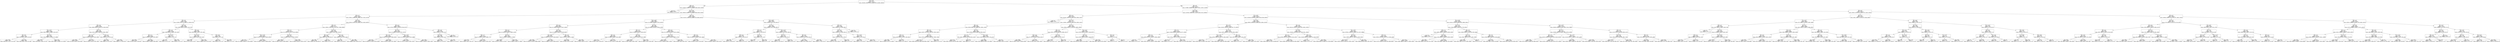 digraph Tree {
node [shape=box] ;
0 [label="X[3] <= 63.5\ngini = 0.767\nsamples = 11102116\nvalue = [3315652, 5201900, 2061, 5143640, 28776, 1815065, 2062055]"] ;
1 [label="X[8] <= 1.5\ngini = 0.757\nsamples = 4820470\nvalue = [1548755, 2538098, 770, 2054469, 10466, 655491, 819459]"] ;
0 -> 1 [labeldistance=2.5, labelangle=45, headlabel="True"] ;
2 [label="gini = 0.0\nsamples = 540232\nvalue = [855225, 0, 0, 0, 0, 0, 0]"] ;
1 -> 2 ;
3 [label="X[2] <= 124.5\ngini = 0.733\nsamples = 4280238\nvalue = [693530, 2538098, 770, 2054469, 10466, 655491, 819459]"] ;
1 -> 3 ;
4 [label="X[6] <= 1.5\ngini = 0.741\nsamples = 2285420\nvalue = [378051, 1218658, 339, 1188581, 3267, 375231, 452706]"] ;
3 -> 4 ;
5 [label="X[0] <= 0.5\ngini = 0.742\nsamples = 325852\nvalue = [102409, 167471, 19, 158926, 212, 20938, 65732]"] ;
4 -> 5 ;
6 [label="X[9] <= 0.5\ngini = 0.769\nsamples = 192493\nvalue = [68530, 69352, 19, 89142, 210, 16168, 61003]"] ;
5 -> 6 ;
7 [label="X[2] <= 123.5\ngini = 0.745\nsamples = 102993\nvalue = [36615, 43000, 15, 49688, 0, 306, 33317]"] ;
6 -> 7 ;
8 [label="X[4] <= 9.5\ngini = 0.744\nsamples = 10138\nvalue = [4758, 4476, 2, 3942, 0, 69, 2831]"] ;
7 -> 8 ;
9 [label="gini = 0.726\nsamples = 5658\nvalue = [2308, 3227, 0, 2157, 0, 24, 1232]"] ;
8 -> 9 ;
10 [label="gini = 0.738\nsamples = 4480\nvalue = [2450, 1249, 2, 1785, 0, 45, 1599]"] ;
8 -> 10 ;
11 [label="X[3] <= 43.5\ngini = 0.744\nsamples = 92855\nvalue = [31857, 38524, 13, 45746, 0, 237, 30486]"] ;
7 -> 11 ;
12 [label="gini = 0.694\nsamples = 3714\nvalue = [1300, 2543, 0, 1463, 0, 10, 576]"] ;
11 -> 12 ;
13 [label="gini = 0.744\nsamples = 89141\nvalue = [30557, 35981, 13, 44283, 0, 227, 29910]"] ;
11 -> 13 ;
14 [label="X[8] <= 2.5\ngini = 0.786\nsamples = 89500\nvalue = [31915, 26352, 4, 39454, 210, 15862, 27686]"] ;
6 -> 14 ;
15 [label="X[4] <= 4.5\ngini = 0.726\nsamples = 68953\nvalue = [0, 26352, 0, 39454, 0, 15535, 27686]"] ;
14 -> 15 ;
16 [label="gini = 0.665\nsamples = 47808\nvalue = [0, 21153, 0, 28378, 0, 338, 25786]"] ;
15 -> 16 ;
17 [label="gini = 0.655\nsamples = 21145\nvalue = [0, 5199, 0, 11076, 0, 15197, 1900]"] ;
15 -> 17 ;
18 [label="X[5] <= 1.5\ngini = 0.033\nsamples = 20547\nvalue = [31915, 0, 4, 0, 210, 327, 0]"] ;
14 -> 18 ;
19 [label="gini = 0.106\nsamples = 1899\nvalue = [2863, 0, 3, 0, 61, 103, 0]"] ;
18 -> 19 ;
20 [label="gini = 0.025\nsamples = 18648\nvalue = [29052, 0, 1, 0, 149, 224, 0]"] ;
18 -> 20 ;
21 [label="X[0] <= 1.5\ngini = 0.649\nsamples = 133359\nvalue = [33879, 98119, 0, 69784, 2, 4770, 4729]"] ;
5 -> 21 ;
22 [label="X[8] <= 2.5\ngini = 0.623\nsamples = 107544\nvalue = [24636, 88759, 0, 49409, 0, 3875, 3687]"] ;
21 -> 22 ;
23 [label="X[5] <= 1.5\ngini = 0.513\nsamples = 91868\nvalue = [0, 88759, 0, 49409, 0, 3872, 3687]"] ;
22 -> 23 ;
24 [label="gini = 0.653\nsamples = 5064\nvalue = [0, 2472, 0, 3801, 0, 1018, 687]"] ;
23 -> 24 ;
25 [label="gini = 0.497\nsamples = 86804\nvalue = [0, 86287, 0, 45608, 0, 2854, 3000]"] ;
23 -> 25 ;
26 [label="X[10] <= 233.5\ngini = 0.0\nsamples = 15676\nvalue = [24636, 0, 0, 0, 0, 3, 0]"] ;
22 -> 26 ;
27 [label="gini = 0.0\nsamples = 8312\nvalue = [13071, 0, 0, 0, 0, 0, 0]"] ;
26 -> 27 ;
28 [label="gini = 0.001\nsamples = 7364\nvalue = [11565, 0, 0, 0, 0, 3, 0]"] ;
26 -> 28 ;
29 [label="X[8] <= 2.5\ngini = 0.648\nsamples = 25815\nvalue = [9243, 9360, 0, 20375, 2, 895, 1042]"] ;
21 -> 29 ;
30 [label="X[10] <= 207.0\ngini = 0.497\nsamples = 19917\nvalue = [0, 9360, 0, 20375, 0, 893, 1042]"] ;
29 -> 30 ;
31 [label="gini = 0.408\nsamples = 608\nvalue = [0, 711, 0, 202, 0, 14, 35]"] ;
30 -> 31 ;
32 [label="gini = 0.487\nsamples = 19309\nvalue = [0, 8649, 0, 20173, 0, 879, 1007]"] ;
30 -> 32 ;
33 [label="X[3] <= 61.5\ngini = 0.001\nsamples = 5898\nvalue = [9243, 0, 0, 0, 2, 2, 0]"] ;
29 -> 33 ;
34 [label="gini = 0.0\nsamples = 5832\nvalue = [9144, 0, 0, 0, 0, 2, 0]"] ;
33 -> 34 ;
35 [label="gini = 0.039\nsamples = 66\nvalue = [99, 0, 0, 0, 2, 0, 0]"] ;
33 -> 35 ;
36 [label="X[0] <= 0.5\ngini = 0.738\nsamples = 1959568\nvalue = [275642, 1051187, 320, 1029655, 3055, 354293, 386974]"] ;
4 -> 36 ;
37 [label="X[8] <= 2.5\ngini = 0.777\nsamples = 917197\nvalue = [168321, 237385, 320, 471726, 2967, 274948, 296804]"] ;
36 -> 37 ;
38 [label="X[9] <= 2.5\ngini = 0.73\nsamples = 807345\nvalue = [0, 237385, 0, 471726, 0, 272418, 296804]"] ;
37 -> 38 ;
39 [label="X[10] <= 210.5\ngini = 0.708\nsamples = 488135\nvalue = [0, 145377, 0, 290955, 0, 246225, 90925]"] ;
38 -> 39 ;
40 [label="gini = 0.717\nsamples = 297769\nvalue = [0, 112968, 0, 180529, 0, 117631, 60394]"] ;
39 -> 40 ;
41 [label="gini = 0.663\nsamples = 190366\nvalue = [0, 32409, 0, 110426, 0, 128594, 30531]"] ;
39 -> 41 ;
42 [label="X[3] <= 48.5\ngini = 0.67\nsamples = 319210\nvalue = [0, 92008, 0, 180771, 0, 26193, 205879]"] ;
38 -> 42 ;
43 [label="gini = 0.634\nsamples = 139933\nvalue = [0, 25093, 0, 91033, 0, 10935, 94405]"] ;
42 -> 43 ;
44 [label="gini = 0.686\nsamples = 179277\nvalue = [0, 66915, 0, 89738, 0, 15258, 111474]"] ;
42 -> 44 ;
45 [label="X[3] <= 47.5\ngini = 0.065\nsamples = 109852\nvalue = [168321, 0, 320, 0, 2967, 2530, 0]"] ;
37 -> 45 ;
46 [label="X[8] <= 4.5\ngini = 0.038\nsamples = 53838\nvalue = [83697, 0, 66, 0, 893, 690, 0]"] ;
45 -> 46 ;
47 [label="gini = 0.206\nsamples = 9285\nvalue = [13045, 0, 66, 0, 893, 690, 0]"] ;
46 -> 47 ;
48 [label="gini = 0.0\nsamples = 44553\nvalue = [70652, 0, 0, 0, 0, 0, 0]"] ;
46 -> 48 ;
49 [label="X[7] <= 0.5\ngini = 0.091\nsamples = 56014\nvalue = [84624, 0, 254, 0, 2074, 1840, 0]"] ;
45 -> 49 ;
50 [label="gini = 0.443\nsamples = 561\nvalue = [644, 0, 6, 0, 80, 168, 0]"] ;
49 -> 50 ;
51 [label="gini = 0.086\nsamples = 55453\nvalue = [83980, 0, 248, 0, 1994, 1672, 0]"] ;
49 -> 51 ;
52 [label="X[8] <= 2.5\ngini = 0.632\nsamples = 1042371\nvalue = [107321, 813802, 0, 557929, 88, 79345, 90170]"] ;
36 -> 52 ;
53 [label="X[3] <= 57.5\ngini = 0.584\nsamples = 974421\nvalue = [0, 813802, 0, 557929, 0, 79171, 90170]"] ;
52 -> 53 ;
54 [label="X[3] <= 52.5\ngini = 0.554\nsamples = 549405\nvalue = [0, 496773, 0, 295281, 0, 36856, 40081]"] ;
53 -> 54 ;
55 [label="gini = 0.55\nsamples = 504814\nvalue = [0, 456070, 0, 277026, 0, 32279, 33236]"] ;
54 -> 55 ;
56 [label="gini = 0.585\nsamples = 44591\nvalue = [0, 40703, 0, 18255, 0, 4577, 6845]"] ;
54 -> 56 ;
57 [label="X[2] <= 120.5\ngini = 0.615\nsamples = 425016\nvalue = [0, 317029, 0, 262648, 0, 42315, 50089]"] ;
53 -> 57 ;
58 [label="gini = 0.629\nsamples = 241819\nvalue = [0, 170172, 0, 153424, 0, 25957, 32745]"] ;
57 -> 58 ;
59 [label="gini = 0.594\nsamples = 183197\nvalue = [0, 146857, 0, 109224, 0, 16358, 17344]"] ;
57 -> 59 ;
60 [label="X[8] <= 4.0\ngini = 0.005\nsamples = 67950\nvalue = [107321, 0, 0, 0, 88, 174, 0]"] ;
52 -> 60 ;
61 [label="X[3] <= 59.5\ngini = 0.066\nsamples = 4895\nvalue = [7439, 0, 0, 0, 88, 174, 0]"] ;
60 -> 61 ;
62 [label="gini = 0.061\nsamples = 4190\nvalue = [6386, 0, 0, 0, 76, 130, 0]"] ;
61 -> 62 ;
63 [label="gini = 0.097\nsamples = 705\nvalue = [1053, 0, 0, 0, 12, 44, 0]"] ;
61 -> 63 ;
64 [label="gini = 0.0\nsamples = 63055\nvalue = [99882, 0, 0, 0, 0, 0, 0]"] ;
60 -> 64 ;
65 [label="X[8] <= 2.5\ngini = 0.718\nsamples = 1994818\nvalue = [315479, 1319440, 431, 865888, 7199, 280260, 366753]"] ;
3 -> 65 ;
66 [label="X[10] <= 239.5\ngini = 0.662\nsamples = 1786531\nvalue = [0, 1319440, 0, 865888, 0, 274761, 366753]"] ;
65 -> 66 ;
67 [label="X[4] <= 4.5\ngini = 0.655\nsamples = 905067\nvalue = [0, 704944, 0, 389182, 0, 141427, 196433]"] ;
66 -> 67 ;
68 [label="X[9] <= 2.5\ngini = 0.63\nsamples = 334148\nvalue = [0, 281540, 0, 106367, 0, 30988, 110166]"] ;
67 -> 68 ;
69 [label="X[9] <= 1.5\ngini = 0.57\nsamples = 136503\nvalue = [0, 129293, 0, 47819, 0, 30988, 7772]"] ;
68 -> 69 ;
70 [label="gini = 0.576\nsamples = 4231\nvalue = [0, 3852, 0, 1801, 0, 240, 747]"] ;
69 -> 70 ;
71 [label="gini = 0.569\nsamples = 132272\nvalue = [0, 125441, 0, 46018, 0, 30748, 7025]"] ;
69 -> 71 ;
72 [label="X[4] <= 2.5\ngini = 0.622\nsamples = 197645\nvalue = [0, 152247, 0, 58548, 0, 0, 102394]"] ;
68 -> 72 ;
73 [label="gini = 0.549\nsamples = 89821\nvalue = [0, 87371, 0, 27616, 0, 0, 27551]"] ;
72 -> 73 ;
74 [label="gini = 0.63\nsamples = 107824\nvalue = [0, 64876, 0, 30932, 0, 0, 74843]"] ;
72 -> 74 ;
75 [label="X[5] <= 2.5\ngini = 0.658\nsamples = 570919\nvalue = [0, 423404, 0, 282815, 0, 110439, 86267]"] ;
67 -> 75 ;
76 [label="X[3] <= 58.5\ngini = 0.662\nsamples = 541795\nvalue = [0, 393632, 0, 272779, 0, 110439, 80062]"] ;
75 -> 76 ;
77 [label="gini = 0.655\nsamples = 348604\nvalue = [0, 266744, 0, 161165, 0, 69894, 53589]"] ;
76 -> 77 ;
78 [label="gini = 0.669\nsamples = 193191\nvalue = [0, 126888, 0, 111614, 0, 40545, 26473]"] ;
76 -> 78 ;
79 [label="X[0] <= 0.5\ngini = 0.516\nsamples = 29124\nvalue = [0, 29772, 0, 10036, 0, 0, 6205]"] ;
75 -> 79 ;
80 [label="gini = 0.658\nsamples = 6662\nvalue = [0, 2740, 0, 3755, 0, 0, 4128]"] ;
79 -> 80 ;
81 [label="gini = 0.382\nsamples = 22462\nvalue = [0, 27032, 0, 6281, 0, 0, 2077]"] ;
79 -> 81 ;
82 [label="X[5] <= 0.5\ngini = 0.665\nsamples = 881464\nvalue = [0, 614496, 0, 476706, 0, 133334, 170320]"] ;
66 -> 82 ;
83 [label="X[9] <= 2.5\ngini = 0.712\nsamples = 88799\nvalue = [0, 36665, 0, 56510, 0, 19208, 28474]"] ;
82 -> 83 ;
84 [label="X[4] <= 7.5\ngini = 0.696\nsamples = 40187\nvalue = [0, 16488, 0, 26398, 0, 15414, 5486]"] ;
83 -> 84 ;
85 [label="gini = 0.711\nsamples = 12265\nvalue = [0, 5331, 0, 7697, 0, 2520, 3877]"] ;
84 -> 85 ;
86 [label="gini = 0.673\nsamples = 27922\nvalue = [0, 11157, 0, 18701, 0, 12894, 1609]"] ;
84 -> 86 ;
87 [label="X[0] <= 0.5\ngini = 0.687\nsamples = 48612\nvalue = [0, 20177, 0, 30112, 0, 3794, 22988]"] ;
83 -> 87 ;
88 [label="gini = 0.678\nsamples = 26935\nvalue = [0, 7569, 0, 14893, 0, 2936, 17208]"] ;
87 -> 88 ;
89 [label="gini = 0.642\nsamples = 21677\nvalue = [0, 12608, 0, 15219, 0, 858, 5780]"] ;
87 -> 89 ;
90 [label="X[0] <= 0.5\ngini = 0.654\nsamples = 792665\nvalue = [0, 577831, 0, 420196, 0, 114126, 141846]"] ;
82 -> 90 ;
91 [label="X[2] <= 138.5\ngini = 0.73\nsamples = 342959\nvalue = [0, 148810, 0, 190138, 0, 88089, 115753]"] ;
90 -> 91 ;
92 [label="gini = 0.728\nsamples = 338136\nvalue = [0, 147911, 0, 189540, 0, 84587, 113051]"] ;
91 -> 92 ;
93 [label="gini = 0.65\nsamples = 4823\nvalue = [0, 899, 0, 598, 0, 3502, 2702]"] ;
91 -> 93 ;
94 [label="X[4] <= 2.5\ngini = 0.529\nsamples = 449706\nvalue = [0, 429021, 0, 230058, 0, 26037, 26093]"] ;
90 -> 94 ;
95 [label="gini = 0.456\nsamples = 75555\nvalue = [0, 82232, 0, 31435, 0, 2162, 3622]"] ;
94 -> 95 ;
96 [label="gini = 0.541\nsamples = 374151\nvalue = [0, 346789, 0, 198623, 0, 23875, 22471]"] ;
94 -> 96 ;
97 [label="X[10] <= 249.5\ngini = 0.078\nsamples = 208287\nvalue = [315479, 0, 431, 0, 7199, 5499, 0]"] ;
65 -> 97 ;
98 [label="X[7] <= 1.5\ngini = 0.058\nsamples = 169804\nvalue = [259846, 0, 416, 0, 3895, 3669, 0]"] ;
97 -> 98 ;
99 [label="X[9] <= 2.5\ngini = 0.311\nsamples = 2173\nvalue = [2862, 0, 2, 0, 420, 209, 0]"] ;
98 -> 99 ;
100 [label="X[8] <= 4.5\ngini = 0.469\nsamples = 1267\nvalue = [1378, 0, 2, 0, 419, 195, 0]"] ;
99 -> 100 ;
101 [label="gini = 0.639\nsamples = 608\nvalue = [324, 0, 2, 0, 419, 195, 0]"] ;
100 -> 101 ;
102 [label="gini = 0.0\nsamples = 659\nvalue = [1054, 0, 0, 0, 0, 0, 0]"] ;
100 -> 102 ;
103 [label="X[4] <= 1.5\ngini = 0.02\nsamples = 906\nvalue = [1484, 0, 0, 0, 1, 14, 0]"] ;
99 -> 103 ;
104 [label="gini = 0.153\nsamples = 23\nvalue = [33, 0, 0, 0, 0, 3, 0]"] ;
103 -> 104 ;
105 [label="gini = 0.016\nsamples = 883\nvalue = [1451, 0, 0, 0, 1, 11, 0]"] ;
103 -> 105 ;
106 [label="X[10] <= 137.5\ngini = 0.054\nsamples = 167631\nvalue = [256984, 0, 414, 0, 3475, 3460, 0]"] ;
98 -> 106 ;
107 [label="X[8] <= 4.5\ngini = 0.152\nsamples = 4627\nvalue = [6748, 0, 0, 0, 332, 263, 0]"] ;
106 -> 107 ;
108 [label="gini = 0.302\nsamples = 2167\nvalue = [2826, 0, 0, 0, 332, 263, 0]"] ;
107 -> 108 ;
109 [label="gini = 0.0\nsamples = 2460\nvalue = [3922, 0, 0, 0, 0, 0, 0]"] ;
107 -> 109 ;
110 [label="X[0] <= 0.5\ngini = 0.052\nsamples = 163004\nvalue = [250236, 0, 414, 0, 3143, 3197, 0]"] ;
106 -> 110 ;
111 [label="gini = 0.065\nsamples = 114089\nvalue = [173682, 0, 413, 0, 2856, 2724, 0]"] ;
110 -> 111 ;
112 [label="gini = 0.02\nsamples = 48915\nvalue = [76554, 0, 1, 0, 287, 473, 0]"] ;
110 -> 112 ;
113 [label="X[8] <= 4.5\ngini = 0.158\nsamples = 38483\nvalue = [55633, 0, 15, 0, 3304, 1830, 0]"] ;
97 -> 113 ;
114 [label="X[9] <= 2.5\ngini = 0.408\nsamples = 12822\nvalue = [15162, 0, 15, 0, 3304, 1830, 0]"] ;
113 -> 114 ;
115 [label="X[1] <= 0.5\ngini = 0.521\nsamples = 7677\nvalue = [7670, 0, 10, 0, 3237, 1249, 0]"] ;
114 -> 115 ;
116 [label="gini = 0.544\nsamples = 7045\nvalue = [6708, 0, 10, 0, 3231, 1230, 0]"] ;
115 -> 116 ;
117 [label="gini = 0.05\nsamples = 632\nvalue = [962, 0, 0, 0, 6, 19, 0]"] ;
115 -> 117 ;
118 [label="X[7] <= 120.5\ngini = 0.149\nsamples = 5145\nvalue = [7492, 0, 5, 0, 67, 581, 0]"] ;
114 -> 118 ;
119 [label="gini = 0.084\nsamples = 3525\nvalue = [5320, 0, 2, 0, 31, 210, 0]"] ;
118 -> 119 ;
120 [label="gini = 0.272\nsamples = 1620\nvalue = [2172, 0, 3, 0, 36, 371, 0]"] ;
118 -> 120 ;
121 [label="gini = 0.0\nsamples = 25661\nvalue = [40471, 0, 0, 0, 0, 0, 0]"] ;
113 -> 121 ;
122 [label="X[0] <= 0.5\ngini = 0.771\nsamples = 6281646\nvalue = [1766897, 2663802, 1291, 3089171, 18310, 1159574, 1242596]"] ;
0 -> 122 [labeldistance=2.5, labelangle=-45, headlabel="False"] ;
123 [label="X[10] <= 29.5\ngini = 0.783\nsamples = 3750422\nvalue = [1479330, 790688, 1267, 1714274, 14563, 927159, 1008282]"] ;
122 -> 123 ;
124 [label="X[8] <= 1.5\ngini = 0.784\nsamples = 811254\nvalue = [251182, 118530, 332, 335652, 3645, 259595, 314675]"] ;
123 -> 124 ;
125 [label="gini = 0.0\nsamples = 79137\nvalue = [125317, 0, 0, 0, 0, 0, 0]"] ;
124 -> 125 ;
126 [label="X[10] <= 24.5\ngini = 0.77\nsamples = 732117\nvalue = [125865, 118530, 332, 335652, 3645, 259595, 314675]"] ;
124 -> 126 ;
127 [label="X[9] <= 2.5\ngini = 0.765\nsamples = 385692\nvalue = [65330, 95881, 241, 219888, 2825, 109505, 116581]"] ;
126 -> 127 ;
128 [label="X[9] <= 0.5\ngini = 0.756\nsamples = 289004\nvalue = [44792, 74112, 156, 171654, 2617, 99547, 64267]"] ;
127 -> 128 ;
129 [label="X[8] <= 2.5\ngini = 0.723\nsamples = 56954\nvalue = [11059, 20234, 10, 31721, 0, 480, 26421]"] ;
128 -> 129 ;
130 [label="gini = 0.656\nsamples = 49643\nvalue = [0, 20234, 0, 31721, 0, 0, 26421]"] ;
129 -> 130 ;
131 [label="gini = 0.081\nsamples = 7311\nvalue = [11059, 0, 10, 0, 0, 480, 0]"] ;
129 -> 131 ;
132 [label="X[1] <= 0.5\ngini = 0.741\nsamples = 232050\nvalue = [33733, 53878, 146, 139933, 2617, 99067, 37846]"] ;
128 -> 132 ;
133 [label="gini = 0.74\nsamples = 231229\nvalue = [32490, 53878, 146, 139933, 2596, 99042, 37846]"] ;
132 -> 133 ;
134 [label="gini = 0.069\nsamples = 821\nvalue = [1243, 0, 0, 0, 21, 25, 0]"] ;
132 -> 134 ;
135 [label="X[4] <= 6.5\ngini = 0.742\nsamples = 96688\nvalue = [20538, 21769, 85, 48234, 208, 9958, 52314]"] ;
127 -> 135 ;
136 [label="X[1] <= 0.5\ngini = 0.775\nsamples = 44074\nvalue = [9233, 11529, 49, 21479, 208, 9033, 18140]"] ;
135 -> 136 ;
137 [label="gini = 0.772\nsamples = 43353\nvalue = [8245, 11529, 49, 21479, 201, 8901, 18140]"] ;
136 -> 137 ;
138 [label="gini = 0.218\nsamples = 721\nvalue = [988, 0, 0, 0, 7, 132, 0]"] ;
136 -> 138 ;
139 [label="X[2] <= 132.5\ngini = 0.696\nsamples = 52614\nvalue = [11305, 10240, 36, 26755, 0, 925, 34174]"] ;
135 -> 139 ;
140 [label="gini = 0.688\nsamples = 44089\nvalue = [10102, 6946, 36, 22245, 0, 915, 29652]"] ;
139 -> 140 ;
141 [label="gini = 0.71\nsamples = 8525\nvalue = [1203, 3294, 0, 4510, 0, 10, 4522]"] ;
139 -> 141 ;
142 [label="X[9] <= 2.5\ngini = 0.736\nsamples = 346425\nvalue = [60535, 22649, 91, 115764, 820, 150090, 198094]"] ;
126 -> 142 ;
143 [label="X[8] <= 2.5\ngini = 0.735\nsamples = 242203\nvalue = [36745, 17511, 28, 84228, 763, 136046, 108117]"] ;
142 -> 143 ;
144 [label="X[4] <= 11.5\ngini = 0.686\nsamples = 218076\nvalue = [0, 17511, 0, 84228, 0, 135304, 108117]"] ;
143 -> 144 ;
145 [label="gini = 0.684\nsamples = 195865\nvalue = [0, 15901, 0, 76007, 0, 126353, 91638]"] ;
144 -> 145 ;
146 [label="gini = 0.661\nsamples = 22211\nvalue = [0, 1610, 0, 8221, 0, 8951, 16479]"] ;
144 -> 146 ;
147 [label="X[1] <= 0.5\ngini = 0.078\nsamples = 24127\nvalue = [36745, 0, 28, 0, 763, 742, 0]"] ;
143 -> 147 ;
148 [label="gini = 0.076\nsamples = 23701\nvalue = [36139, 0, 28, 0, 736, 717, 0]"] ;
147 -> 148 ;
149 [label="gini = 0.149\nsamples = 426\nvalue = [606, 0, 0, 0, 27, 25, 0]"] ;
147 -> 149 ;
150 [label="X[2] <= 131.5\ngini = 0.635\nsamples = 104222\nvalue = [23790, 5138, 63, 31536, 57, 14044, 89977]"] ;
142 -> 150 ;
151 [label="X[5] <= 1.5\ngini = 0.635\nsamples = 104217\nvalue = [23790, 5136, 63, 31534, 57, 14044, 89971]"] ;
150 -> 151 ;
152 [label="gini = 0.562\nsamples = 65995\nvalue = [14749, 2502, 58, 16543, 31, 5311, 65047]"] ;
151 -> 152 ;
153 [label="gini = 0.722\nsamples = 38222\nvalue = [9041, 2634, 5, 14991, 26, 8733, 24924]"] ;
151 -> 153 ;
154 [label="X[4] <= 4.5\ngini = 0.56\nsamples = 5\nvalue = [0, 2, 0, 2, 0, 0, 6]"] ;
150 -> 154 ;
155 [label="gini = 0.0\nsamples = 3\nvalue = [0, 0, 0, 0, 0, 0, 6]"] ;
154 -> 155 ;
156 [label="gini = 0.5\nsamples = 2\nvalue = [0, 2, 0, 2, 0, 0, 0]"] ;
154 -> 156 ;
157 [label="X[7] <= 187.5\ngini = 0.779\nsamples = 2939168\nvalue = [1228148, 672158, 935, 1378622, 10918, 667564, 693607]"] ;
123 -> 157 ;
158 [label="X[2] <= 122.5\ngini = 0.765\nsamples = 1444820\nvalue = [805922, 302034, 870, 529396, 4556, 318624, 325196]"] ;
157 -> 158 ;
159 [label="X[3] <= 70.5\ngini = 0.777\nsamples = 347555\nvalue = [144728, 74728, 155, 164980, 904, 77712, 86875]"] ;
158 -> 159 ;
160 [label="X[9] <= 2.5\ngini = 0.778\nsamples = 220768\nvalue = [101649, 60290, 90, 93848, 654, 42771, 50494]"] ;
159 -> 160 ;
161 [label="X[8] <= 1.5\ngini = 0.768\nsamples = 152559\nvalue = [67928, 42747, 16, 72093, 571, 38563, 19680]"] ;
160 -> 161 ;
162 [label="gini = 0.0\nsamples = 32259\nvalue = [51391, 0, 0, 0, 0, 0, 0]"] ;
161 -> 162 ;
163 [label="gini = 0.746\nsamples = 120300\nvalue = [16537, 42747, 16, 72093, 571, 38563, 19680]"] ;
161 -> 163 ;
164 [label="X[8] <= 1.5\ngini = 0.754\nsamples = 68209\nvalue = [33721, 17543, 74, 21755, 83, 4208, 30814]"] ;
160 -> 164 ;
165 [label="gini = 0.0\nsamples = 15297\nvalue = [24320, 0, 0, 0, 0, 0, 0]"] ;
164 -> 165 ;
166 [label="gini = 0.739\nsamples = 52912\nvalue = [9401, 17543, 74, 21755, 83, 4208, 30814]"] ;
164 -> 166 ;
167 [label="X[2] <= 116.5\ngini = 0.759\nsamples = 126787\nvalue = [43079, 14438, 65, 71132, 250, 34941, 36381]"] ;
159 -> 167 ;
168 [label="X[7] <= 119.5\ngini = 0.756\nsamples = 110124\nvalue = [37004, 10062, 63, 61668, 176, 31966, 32846]"] ;
167 -> 168 ;
169 [label="gini = 0.772\nsamples = 27899\nvalue = [12061, 3097, 62, 12339, 67, 8337, 8161]"] ;
168 -> 169 ;
170 [label="gini = 0.746\nsamples = 82225\nvalue = [24943, 6965, 1, 49329, 109, 23629, 24685]"] ;
168 -> 170 ;
171 [label="X[8] <= 1.5\ngini = 0.762\nsamples = 16663\nvalue = [6075, 4376, 2, 9464, 74, 2975, 3535]"] ;
167 -> 171 ;
172 [label="gini = 0.0\nsamples = 2854\nvalue = [4553, 0, 0, 0, 0, 0, 0]"] ;
171 -> 172 ;
173 [label="gini = 0.725\nsamples = 13809\nvalue = [1522, 4376, 2, 9464, 74, 2975, 3535]"] ;
171 -> 173 ;
174 [label="X[4] <= 6.5\ngini = 0.756\nsamples = 1097265\nvalue = [661194, 227306, 715, 364416, 3652, 240912, 238321]"] ;
158 -> 174 ;
175 [label="X[7] <= 85.5\ngini = 0.767\nsamples = 500746\nvalue = [281668, 115700, 288, 161557, 1930, 93341, 138441]"] ;
174 -> 175 ;
176 [label="X[4] <= 2.5\ngini = 0.795\nsamples = 109198\nvalue = [37488, 32674, 274, 33168, 419, 25423, 43875]"] ;
175 -> 176 ;
177 [label="gini = 0.793\nsamples = 33353\nvalue = [14404, 10383, 105, 10570, 54, 9388, 8047]"] ;
176 -> 177 ;
178 [label="gini = 0.787\nsamples = 75845\nvalue = [23084, 22291, 169, 22598, 365, 16035, 35828]"] ;
176 -> 178 ;
179 [label="X[8] <= 1.5\ngini = 0.748\nsamples = 391548\nvalue = [244180, 83026, 14, 128389, 1511, 67918, 94566]"] ;
175 -> 179 ;
180 [label="gini = 0.0\nsamples = 111583\nvalue = [176291, 0, 0, 0, 0, 0, 0]"] ;
179 -> 180 ;
181 [label="gini = 0.789\nsamples = 279965\nvalue = [67889, 83026, 14, 128389, 1511, 67918, 94566]"] ;
179 -> 181 ;
182 [label="X[2] <= 128.5\ngini = 0.742\nsamples = 596519\nvalue = [379526, 111606, 427, 202859, 1722, 147571, 99880]"] ;
174 -> 182 ;
183 [label="X[9] <= 2.5\ngini = 0.695\nsamples = 247371\nvalue = [186975, 44457, 87, 76080, 611, 56165, 26451]"] ;
182 -> 183 ;
184 [label="gini = 0.715\nsamples = 184738\nvalue = [126075, 35754, 19, 62525, 611, 55503, 11434]"] ;
183 -> 184 ;
185 [label="gini = 0.571\nsamples = 62633\nvalue = [60900, 8703, 68, 13555, 0, 662, 15017]"] ;
183 -> 185 ;
186 [label="X[5] <= 1.5\ngini = 0.766\nsamples = 349148\nvalue = [192551, 67149, 340, 126779, 1111, 91406, 73429]"] ;
182 -> 186 ;
187 [label="gini = 0.767\nsamples = 214251\nvalue = [115721, 42266, 287, 80154, 540, 41488, 58365]"] ;
186 -> 187 ;
188 [label="gini = 0.751\nsamples = 134897\nvalue = [76830, 24883, 53, 46625, 571, 49918, 15064]"] ;
186 -> 188 ;
189 [label="X[2] <= 119.5\ngini = 0.769\nsamples = 1494348\nvalue = [422226, 370124, 65, 849226, 6362, 348940, 368411]"] ;
157 -> 189 ;
190 [label="X[3] <= 70.5\ngini = 0.723\nsamples = 331016\nvalue = [57190, 65836, 5, 233353, 974, 77597, 89531]"] ;
189 -> 190 ;
191 [label="X[8] <= 1.5\ngini = 0.719\nsamples = 169428\nvalue = [30922, 49302, 5, 120644, 705, 29947, 36539]"] ;
190 -> 191 ;
192 [label="gini = 0.0\nsamples = 12545\nvalue = [19878, 0, 0, 0, 0, 0, 0]"] ;
191 -> 192 ;
193 [label="X[6] <= 6.5\ngini = 0.686\nsamples = 156883\nvalue = [11044, 49302, 5, 120644, 705, 29947, 36539]"] ;
191 -> 193 ;
194 [label="gini = 0.668\nsamples = 42223\nvalue = [5284, 13298, 4, 33753, 199, 2714, 11708]"] ;
193 -> 194 ;
195 [label="gini = 0.688\nsamples = 114660\nvalue = [5760, 36004, 1, 86891, 506, 27233, 24831]"] ;
193 -> 195 ;
196 [label="X[4] <= 5.5\ngini = 0.715\nsamples = 161588\nvalue = [26268, 16534, 0, 112709, 269, 47650, 52992]"] ;
190 -> 196 ;
197 [label="X[1] <= 7.5\ngini = 0.703\nsamples = 65947\nvalue = [9206, 7548, 0, 47779, 75, 16302, 23960]"] ;
196 -> 197 ;
198 [label="gini = 0.703\nsamples = 65946\nvalue = [9205, 7548, 0, 47779, 75, 16302, 23960]"] ;
197 -> 198 ;
199 [label="gini = 0.0\nsamples = 1\nvalue = [1, 0, 0, 0, 0, 0, 0]"] ;
197 -> 199 ;
200 [label="X[6] <= 3.5\ngini = 0.721\nsamples = 95641\nvalue = [17062, 8986, 0, 64930, 194, 31348, 29032]"] ;
196 -> 200 ;
201 [label="gini = 0.676\nsamples = 20741\nvalue = [4642, 3463, 0, 14726, 0, 60, 9845]"] ;
200 -> 201 ;
202 [label="gini = 0.713\nsamples = 74900\nvalue = [12420, 5523, 0, 50204, 194, 31288, 19187]"] ;
200 -> 202 ;
203 [label="X[10] <= 154.5\ngini = 0.777\nsamples = 1163332\nvalue = [365036, 304288, 60, 615873, 5388, 271343, 278880]"] ;
189 -> 203 ;
204 [label="X[6] <= 37.5\ngini = 0.774\nsamples = 1091110\nvalue = [353666, 294567, 60, 584477, 4889, 240758, 247863]"] ;
203 -> 204 ;
205 [label="X[6] <= 6.5\ngini = 0.773\nsamples = 855603\nvalue = [252474, 230456, 59, 468578, 3918, 192186, 206196]"] ;
204 -> 205 ;
206 [label="gini = 0.786\nsamples = 120386\nvalue = [37373, 30959, 10, 54966, 394, 24389, 42243]"] ;
205 -> 206 ;
207 [label="gini = 0.769\nsamples = 735217\nvalue = [215101, 199497, 49, 413612, 3524, 167797, 163953]"] ;
205 -> 207 ;
208 [label="X[2] <= 125.5\ngini = 0.77\nsamples = 235507\nvalue = [101192, 64111, 1, 115899, 971, 48572, 41667]"] ;
204 -> 208 ;
209 [label="gini = 0.693\nsamples = 73643\nvalue = [55432, 15853, 0, 24886, 330, 11080, 8522]"] ;
208 -> 209 ;
210 [label="gini = 0.768\nsamples = 161864\nvalue = [45760, 48258, 1, 91013, 641, 37492, 33145]"] ;
208 -> 210 ;
211 [label="X[4] <= 7.5\ngini = 0.763\nsamples = 72222\nvalue = [11370, 9721, 0, 31396, 499, 30585, 31017]"] ;
203 -> 211 ;
212 [label="X[3] <= 64.5\ngini = 0.763\nsamples = 36054\nvalue = [5640, 5113, 0, 14783, 266, 13955, 17364]"] ;
211 -> 212 ;
213 [label="gini = 0.795\nsamples = 11134\nvalue = [3369, 3021, 0, 4792, 160, 2646, 3755]"] ;
212 -> 213 ;
214 [label="gini = 0.728\nsamples = 24920\nvalue = [2271, 2092, 0, 9991, 106, 11309, 13609]"] ;
212 -> 214 ;
215 [label="X[9] <= 0.5\ngini = 0.76\nsamples = 36168\nvalue = [5730, 4608, 0, 16613, 233, 16630, 13653]"] ;
211 -> 215 ;
216 [label="gini = 0.676\nsamples = 9338\nvalue = [1795, 1569, 0, 4896, 0, 84, 6362]"] ;
215 -> 216 ;
217 [label="gini = 0.733\nsamples = 26830\nvalue = [3935, 3039, 0, 11717, 233, 16546, 7291]"] ;
215 -> 217 ;
218 [label="X[4] <= 3.5\ngini = 0.652\nsamples = 2531224\nvalue = [287567, 1873114, 24, 1374897, 3747, 232415, 234314]"] ;
122 -> 218 ;
219 [label="X[8] <= 2.5\ngini = 0.574\nsamples = 624727\nvalue = [43611, 568217, 0, 297195, 870, 36248, 42689]"] ;
218 -> 219 ;
220 [label="X[7] <= 119.5\ngini = 0.54\nsamples = 599636\nvalue = [5773, 568217, 0, 297195, 0, 35467, 42689]"] ;
219 -> 220 ;
221 [label="X[8] <= 1.5\ngini = 0.421\nsamples = 161553\nvalue = [1252, 185470, 0, 58925, 0, 4633, 5748]"] ;
220 -> 221 ;
222 [label="gini = 0.0\nsamples = 761\nvalue = [1252, 0, 0, 0, 0, 0, 0]"] ;
221 -> 222 ;
223 [label="X[3] <= 67.5\ngini = 0.416\nsamples = 160792\nvalue = [0, 185470, 0, 58925, 0, 4633, 5748]"] ;
221 -> 223 ;
224 [label="X[0] <= 1.5\ngini = 0.364\nsamples = 24288\nvalue = [0, 29888, 0, 6572, 0, 801, 1150]"] ;
223 -> 224 ;
225 [label="gini = 0.471\nsamples = 14063\nvalue = [0, 15203, 0, 5301, 0, 761, 937]"] ;
224 -> 225 ;
226 [label="gini = 0.173\nsamples = 10225\nvalue = [0, 14685, 0, 1271, 0, 40, 213]"] ;
224 -> 226 ;
227 [label="X[10] <= 102.5\ngini = 0.424\nsamples = 136504\nvalue = [0, 155582, 0, 52353, 0, 3832, 4598]"] ;
223 -> 227 ;
228 [label="gini = 0.435\nsamples = 122114\nvalue = [0, 136721, 0, 49263, 0, 3370, 4202]"] ;
227 -> 228 ;
229 [label="gini = 0.297\nsamples = 14390\nvalue = [0, 18861, 0, 3090, 0, 462, 396]"] ;
227 -> 229 ;
230 [label="X[0] <= 1.5\ngini = 0.572\nsamples = 438083\nvalue = [4521, 382747, 0, 238270, 0, 30834, 36941]"] ;
220 -> 230 ;
231 [label="X[3] <= 75.5\ngini = 0.593\nsamples = 359062\nvalue = [3040, 292808, 0, 208784, 0, 29402, 34338]"] ;
230 -> 231 ;
232 [label="X[5] <= 0.5\ngini = 0.601\nsamples = 316471\nvalue = [2464, 248459, 0, 191218, 0, 26911, 31874]"] ;
231 -> 232 ;
233 [label="gini = 0.633\nsamples = 37198\nvalue = [91, 15530, 0, 30622, 0, 3824, 8800]"] ;
232 -> 233 ;
234 [label="gini = 0.585\nsamples = 279273\nvalue = [2373, 232929, 0, 160596, 0, 23087, 23074]"] ;
232 -> 234 ;
235 [label="X[10] <= 7.5\ngini = 0.497\nsamples = 42591\nvalue = [576, 44349, 0, 17566, 0, 2491, 2464]"] ;
231 -> 235 ;
236 [label="gini = 0.538\nsamples = 22532\nvalue = [222, 22087, 0, 9738, 0, 1929, 1746]"] ;
235 -> 236 ;
237 [label="gini = 0.446\nsamples = 20059\nvalue = [354, 22262, 0, 7828, 0, 562, 718]"] ;
235 -> 237 ;
238 [label="X[0] <= 2.5\ngini = 0.425\nsamples = 79021\nvalue = [1481, 89939, 0, 29486, 0, 1432, 2603]"] ;
230 -> 238 ;
239 [label="X[9] <= 1.5\ngini = 0.389\nsamples = 63279\nvalue = [678, 75263, 0, 21475, 0, 925, 1836]"] ;
238 -> 239 ;
240 [label="gini = 0.539\nsamples = 4311\nvalue = [93, 3858, 0, 2493, 0, 0, 344]"] ;
239 -> 240 ;
241 [label="gini = 0.374\nsamples = 58968\nvalue = [585, 71405, 0, 18982, 0, 925, 1492]"] ;
239 -> 241 ;
242 [label="X[7] <= 203.5\ngini = 0.542\nsamples = 15742\nvalue = [803, 14676, 0, 8011, 0, 507, 767]"] ;
238 -> 242 ;
243 [label="gini = 0.507\nsamples = 8960\nvalue = [620, 9271, 0, 3584, 0, 263, 462]"] ;
242 -> 243 ;
244 [label="gini = 0.561\nsamples = 6782\nvalue = [183, 5405, 0, 4427, 0, 244, 305]"] ;
242 -> 244 ;
245 [label="X[6] <= 41.5\ngini = 0.081\nsamples = 25091\nvalue = [37838, 0, 0, 0, 870, 781, 0]"] ;
219 -> 245 ;
246 [label="X[3] <= 76.5\ngini = 0.039\nsamples = 22868\nvalue = [35276, 0, 0, 0, 296, 418, 0]"] ;
245 -> 246 ;
247 [label="X[0] <= 31.5\ngini = 0.034\nsamples = 21295\nvalue = [32948, 0, 0, 0, 216, 357, 0]"] ;
246 -> 247 ;
248 [label="X[9] <= 2.5\ngini = 0.033\nsamples = 21263\nvalue = [32919, 0, 0, 0, 200, 355, 0]"] ;
247 -> 248 ;
249 [label="gini = 0.031\nsamples = 11639\nvalue = [18046, 0, 0, 0, 198, 86, 0]"] ;
248 -> 249 ;
250 [label="gini = 0.035\nsamples = 9624\nvalue = [14873, 0, 0, 0, 2, 269, 0]"] ;
248 -> 250 ;
251 [label="X[2] <= 131.5\ngini = 0.502\nsamples = 32\nvalue = [29, 0, 0, 0, 16, 2, 0]"] ;
247 -> 251 ;
252 [label="gini = 0.304\nsamples = 25\nvalue = [28, 0, 0, 0, 4, 2, 0]"] ;
251 -> 252 ;
253 [label="gini = 0.142\nsamples = 7\nvalue = [1, 0, 0, 0, 12, 0, 0]"] ;
251 -> 253 ;
254 [label="X[6] <= 16.5\ngini = 0.109\nsamples = 1573\nvalue = [2328, 0, 0, 0, 80, 61, 0]"] ;
246 -> 254 ;
255 [label="X[8] <= 4.0\ngini = 0.008\nsamples = 641\nvalue = [969, 0, 0, 0, 1, 3, 0]"] ;
254 -> 255 ;
256 [label="gini = 0.103\nsamples = 50\nvalue = [70, 0, 0, 0, 1, 3, 0]"] ;
255 -> 256 ;
257 [label="gini = 0.0\nsamples = 591\nvalue = [899, 0, 0, 0, 0, 0, 0]"] ;
255 -> 257 ;
258 [label="X[7] <= 54.0\ngini = 0.17\nsamples = 932\nvalue = [1359, 0, 0, 0, 79, 58, 0]"] ;
254 -> 258 ;
259 [label="gini = 0.631\nsamples = 123\nvalue = [92, 0, 0, 0, 56, 43, 0]"] ;
258 -> 259 ;
260 [label="gini = 0.057\nsamples = 809\nvalue = [1267, 0, 0, 0, 23, 15, 0]"] ;
258 -> 260 ;
261 [label="X[2] <= 127.5\ngini = 0.426\nsamples = 2223\nvalue = [2562, 0, 0, 0, 574, 363, 0]"] ;
245 -> 261 ;
262 [label="X[9] <= 2.5\ngini = 0.614\nsamples = 1004\nvalue = [784, 0, 0, 0, 526, 271, 0]"] ;
261 -> 262 ;
263 [label="X[5] <= 1.5\ngini = 0.493\nsamples = 581\nvalue = [403, 0, 0, 0, 526, 2, 0]"] ;
262 -> 263 ;
264 [label="gini = 0.5\nsamples = 301\nvalue = [235, 0, 0, 0, 223, 0, 0]"] ;
263 -> 264 ;
265 [label="gini = 0.463\nsamples = 280\nvalue = [168, 0, 0, 0, 303, 2, 0]"] ;
263 -> 265 ;
266 [label="X[1] <= 4.0\ngini = 0.485\nsamples = 423\nvalue = [381, 0, 0, 0, 0, 269, 0]"] ;
262 -> 266 ;
267 [label="gini = 0.486\nsamples = 420\nvalue = [375, 0, 0, 0, 0, 269, 0]"] ;
266 -> 267 ;
268 [label="gini = 0.0\nsamples = 3\nvalue = [6, 0, 0, 0, 0, 0, 0]"] ;
266 -> 268 ;
269 [label="X[6] <= 45.0\ngini = 0.138\nsamples = 1219\nvalue = [1778, 0, 0, 0, 48, 92, 0]"] ;
261 -> 269 ;
270 [label="X[7] <= 148.5\ngini = 0.009\nsamples = 745\nvalue = [1163, 0, 0, 0, 4, 1, 0]"] ;
269 -> 270 ;
271 [label="gini = 0.0\nsamples = 301\nvalue = [481, 0, 0, 0, 0, 0, 0]"] ;
270 -> 271 ;
272 [label="gini = 0.014\nsamples = 444\nvalue = [682, 0, 0, 0, 4, 1, 0]"] ;
270 -> 272 ;
273 [label="X[6] <= 46.5\ngini = 0.309\nsamples = 474\nvalue = [615, 0, 0, 0, 44, 91, 0]"] ;
269 -> 273 ;
274 [label="gini = 0.35\nsamples = 408\nvalue = [511, 0, 0, 0, 44, 91, 0]"] ;
273 -> 274 ;
275 [label="gini = 0.0\nsamples = 66\nvalue = [104, 0, 0, 0, 0, 0, 0]"] ;
273 -> 275 ;
276 [label="X[5] <= 0.5\ngini = 0.671\nsamples = 1906497\nvalue = [243956, 1304897, 24, 1077702, 2877, 196167, 191625]"] ;
218 -> 276 ;
277 [label="X[0] <= 1.5\ngini = 0.687\nsamples = 193172\nvalue = [17743, 66231, 6, 147705, 133, 31734, 42507]"] ;
276 -> 277 ;
278 [label="X[4] <= 8.5\ngini = 0.674\nsamples = 176772\nvalue = [13794, 53657, 6, 140944, 54, 30822, 40715]"] ;
277 -> 278 ;
279 [label="X[8] <= 2.5\ngini = 0.668\nsamples = 71657\nvalue = [6607, 20027, 0, 57093, 34, 7166, 22332]"] ;
278 -> 279 ;
280 [label="X[3] <= 74.5\ngini = 0.631\nsamples = 67535\nvalue = [233, 20027, 0, 57093, 0, 7072, 22332]"] ;
279 -> 280 ;
281 [label="gini = 0.621\nsamples = 55687\nvalue = [186, 18081, 0, 48044, 0, 5189, 16564]"] ;
280 -> 281 ;
282 [label="gini = 0.649\nsamples = 11848\nvalue = [47, 1946, 0, 9049, 0, 1883, 5768]"] ;
280 -> 282 ;
283 [label="X[8] <= 4.5\ngini = 0.039\nsamples = 4122\nvalue = [6374, 0, 0, 0, 34, 94, 0]"] ;
279 -> 283 ;
284 [label="gini = 0.175\nsamples = 844\nvalue = [1224, 0, 0, 0, 34, 94, 0]"] ;
283 -> 284 ;
285 [label="gini = 0.0\nsamples = 3278\nvalue = [5150, 0, 0, 0, 0, 0, 0]"] ;
283 -> 285 ;
286 [label="X[9] <= 2.5\ngini = 0.672\nsamples = 105115\nvalue = [7187, 33630, 6, 83851, 20, 23656, 18383]"] ;
278 -> 286 ;
287 [label="X[10] <= 29.5\ngini = 0.644\nsamples = 77040\nvalue = [4024, 24645, 4, 64056, 20, 23635, 5790]"] ;
286 -> 287 ;
288 [label="gini = 0.699\nsamples = 13681\nvalue = [1142, 2923, 4, 9285, 11, 6478, 1817]"] ;
287 -> 288 ;
289 [label="gini = 0.625\nsamples = 63359\nvalue = [2882, 21722, 0, 54771, 9, 17157, 3973]"] ;
287 -> 289 ;
290 [label="X[10] <= 29.5\ngini = 0.677\nsamples = 28075\nvalue = [3163, 8985, 2, 19795, 0, 21, 12593]"] ;
286 -> 290 ;
291 [label="gini = 0.632\nsamples = 5737\nvalue = [956, 604, 0, 3095, 0, 8, 4390]"] ;
290 -> 291 ;
292 [label="gini = 0.666\nsamples = 22338\nvalue = [2207, 8381, 2, 16700, 0, 13, 8203]"] ;
290 -> 292 ;
293 [label="X[3] <= 64.5\ngini = 0.671\nsamples = 16400\nvalue = [3949, 12574, 0, 6761, 79, 912, 1792]"] ;
277 -> 293 ;
294 [label="X[8] <= 2.5\ngini = 0.708\nsamples = 1766\nvalue = [383, 1040, 0, 179, 4, 204, 1018]"] ;
293 -> 294 ;
295 [label="X[0] <= 2.5\ngini = 0.631\nsamples = 1509\nvalue = [0, 1040, 0, 179, 0, 200, 1018]"] ;
294 -> 295 ;
296 [label="gini = 0.574\nsamples = 1018\nvalue = [0, 966, 0, 168, 0, 90, 409]"] ;
295 -> 296 ;
297 [label="gini = 0.399\nsamples = 491\nvalue = [0, 74, 0, 11, 0, 110, 609]"] ;
295 -> 297 ;
298 [label="X[10] <= 137.5\ngini = 0.04\nsamples = 257\nvalue = [383, 0, 0, 0, 4, 4, 0]"] ;
294 -> 298 ;
299 [label="gini = 0.234\nsamples = 36\nvalue = [47, 0, 0, 0, 4, 3, 0]"] ;
298 -> 299 ;
300 [label="gini = 0.006\nsamples = 221\nvalue = [336, 0, 0, 0, 0, 1, 0]"] ;
298 -> 300 ;
301 [label="X[0] <= 3.5\ngini = 0.648\nsamples = 14634\nvalue = [3566, 11534, 0, 6582, 75, 708, 774]"] ;
293 -> 301 ;
302 [label="X[8] <= 2.5\ngini = 0.625\nsamples = 13793\nvalue = [2591, 11445, 0, 6430, 38, 664, 738]"] ;
301 -> 302 ;
303 [label="gini = 0.537\nsamples = 12212\nvalue = [114, 11445, 0, 6430, 0, 616, 738]"] ;
302 -> 303 ;
304 [label="gini = 0.065\nsamples = 1581\nvalue = [2477, 0, 0, 0, 38, 48, 0]"] ;
302 -> 304 ;
305 [label="X[8] <= 2.5\ngini = 0.445\nsamples = 841\nvalue = [975, 89, 0, 152, 37, 44, 36]"] ;
301 -> 305 ;
306 [label="gini = 0.711\nsamples = 223\nvalue = [49, 89, 0, 152, 0, 23, 36]"] ;
305 -> 306 ;
307 [label="gini = 0.113\nsamples = 618\nvalue = [926, 0, 0, 0, 37, 21, 0]"] ;
305 -> 307 ;
308 [label="X[8] <= 2.5\ngini = 0.66\nsamples = 1713325\nvalue = [226213, 1238666, 18, 929997, 2744, 164433, 149118]"] ;
276 -> 308 ;
309 [label="X[0] <= 2.5\ngini = 0.609\nsamples = 1581167\nvalue = [22174, 1238666, 0, 929997, 0, 161721, 149118]"] ;
308 -> 309 ;
310 [label="X[0] <= 1.5\ngini = 0.607\nsamples = 1527795\nvalue = [18112, 1208035, 0, 888961, 0, 158133, 143972]"] ;
309 -> 310 ;
311 [label="X[9] <= 2.5\ngini = 0.613\nsamples = 1371020\nvalue = [14436, 1060301, 0, 809215, 0, 150411, 134698]"] ;
310 -> 311 ;
312 [label="gini = 0.615\nsamples = 918291\nvalue = [8879, 690612, 0, 559586, 0, 135158, 58389]"] ;
311 -> 312 ;
313 [label="gini = 0.6\nsamples = 452729\nvalue = [5557, 369689, 0, 249629, 0, 15253, 76309]"] ;
311 -> 313 ;
314 [label="X[10] <= 171.0\ngini = 0.54\nsamples = 156775\nvalue = [3676, 147734, 0, 79746, 0, 7722, 9274]"] ;
310 -> 314 ;
315 [label="gini = 0.532\nsamples = 154897\nvalue = [3663, 147307, 0, 79512, 0, 7459, 7241]"] ;
314 -> 315 ;
316 [label="gini = 0.497\nsamples = 1878\nvalue = [13, 427, 0, 234, 0, 263, 2033]"] ;
314 -> 316 ;
317 [label="X[4] <= 10.5\ngini = 0.625\nsamples = 53372\nvalue = [4062, 30631, 0, 41036, 0, 3588, 5146]"] ;
309 -> 317 ;
318 [label="X[10] <= 171.0\ngini = 0.598\nsamples = 35619\nvalue = [3028, 15030, 0, 31996, 0, 2752, 3604]"] ;
317 -> 318 ;
319 [label="gini = 0.573\nsamples = 34380\nvalue = [3008, 14978, 0, 31971, 0, 2508, 1972]"] ;
318 -> 319 ;
320 [label="gini = 0.3\nsamples = 1239\nvalue = [20, 52, 0, 25, 0, 244, 1632]"] ;
318 -> 320 ;
321 [label="X[7] <= 122.5\ngini = 0.582\nsamples = 17753\nvalue = [1034, 15601, 0, 9040, 0, 836, 1542]"] ;
317 -> 321 ;
322 [label="gini = 0.346\nsamples = 5028\nvalue = [243, 6301, 0, 892, 0, 88, 363]"] ;
321 -> 322 ;
323 [label="gini = 0.618\nsamples = 12725\nvalue = [791, 9300, 0, 8148, 0, 748, 1179]"] ;
321 -> 323 ;
324 [label="X[3] <= 72.5\ngini = 0.051\nsamples = 132158\nvalue = [204039, 0, 18, 0, 2744, 2712, 0]"] ;
308 -> 324 ;
325 [label="X[8] <= 4.5\ngini = 0.018\nsamples = 61621\nvalue = [96882, 0, 9, 0, 331, 525, 0]"] ;
324 -> 325 ;
326 [label="X[8] <= 3.5\ngini = 0.09\nsamples = 11555\nvalue = [17596, 0, 9, 0, 331, 525, 0]"] ;
325 -> 326 ;
327 [label="gini = 0.089\nsamples = 11548\nvalue = [17596, 0, 0, 0, 330, 524, 0]"] ;
326 -> 327 ;
328 [label="gini = 0.314\nsamples = 7\nvalue = [0, 0, 9, 0, 1, 1, 0]"] ;
326 -> 328 ;
329 [label="gini = 0.0\nsamples = 50066\nvalue = [79286, 0, 0, 0, 0, 0, 0]"] ;
325 -> 329 ;
330 [label="X[3] <= 73.5\ngini = 0.08\nsamples = 70537\nvalue = [107157, 0, 9, 0, 2413, 2187, 0]"] ;
324 -> 330 ;
331 [label="X[8] <= 4.5\ngini = 0.192\nsamples = 17049\nvalue = [24286, 0, 0, 0, 1602, 1219, 0]"] ;
330 -> 331 ;
332 [label="gini = 0.624\nsamples = 3524\nvalue = [2786, 0, 0, 0, 1602, 1219, 0]"] ;
331 -> 332 ;
333 [label="gini = 0.0\nsamples = 13525\nvalue = [21500, 0, 0, 0, 0, 0, 0]"] ;
331 -> 333 ;
334 [label="X[7] <= 42.5\ngini = 0.042\nsamples = 53488\nvalue = [82871, 0, 9, 0, 811, 968, 0]"] ;
330 -> 334 ;
335 [label="gini = 0.232\nsamples = 4094\nvalue = [5685, 0, 0, 0, 411, 427, 0]"] ;
334 -> 335 ;
336 [label="gini = 0.024\nsamples = 49394\nvalue = [77186, 0, 9, 0, 400, 541, 0]"] ;
334 -> 336 ;
}